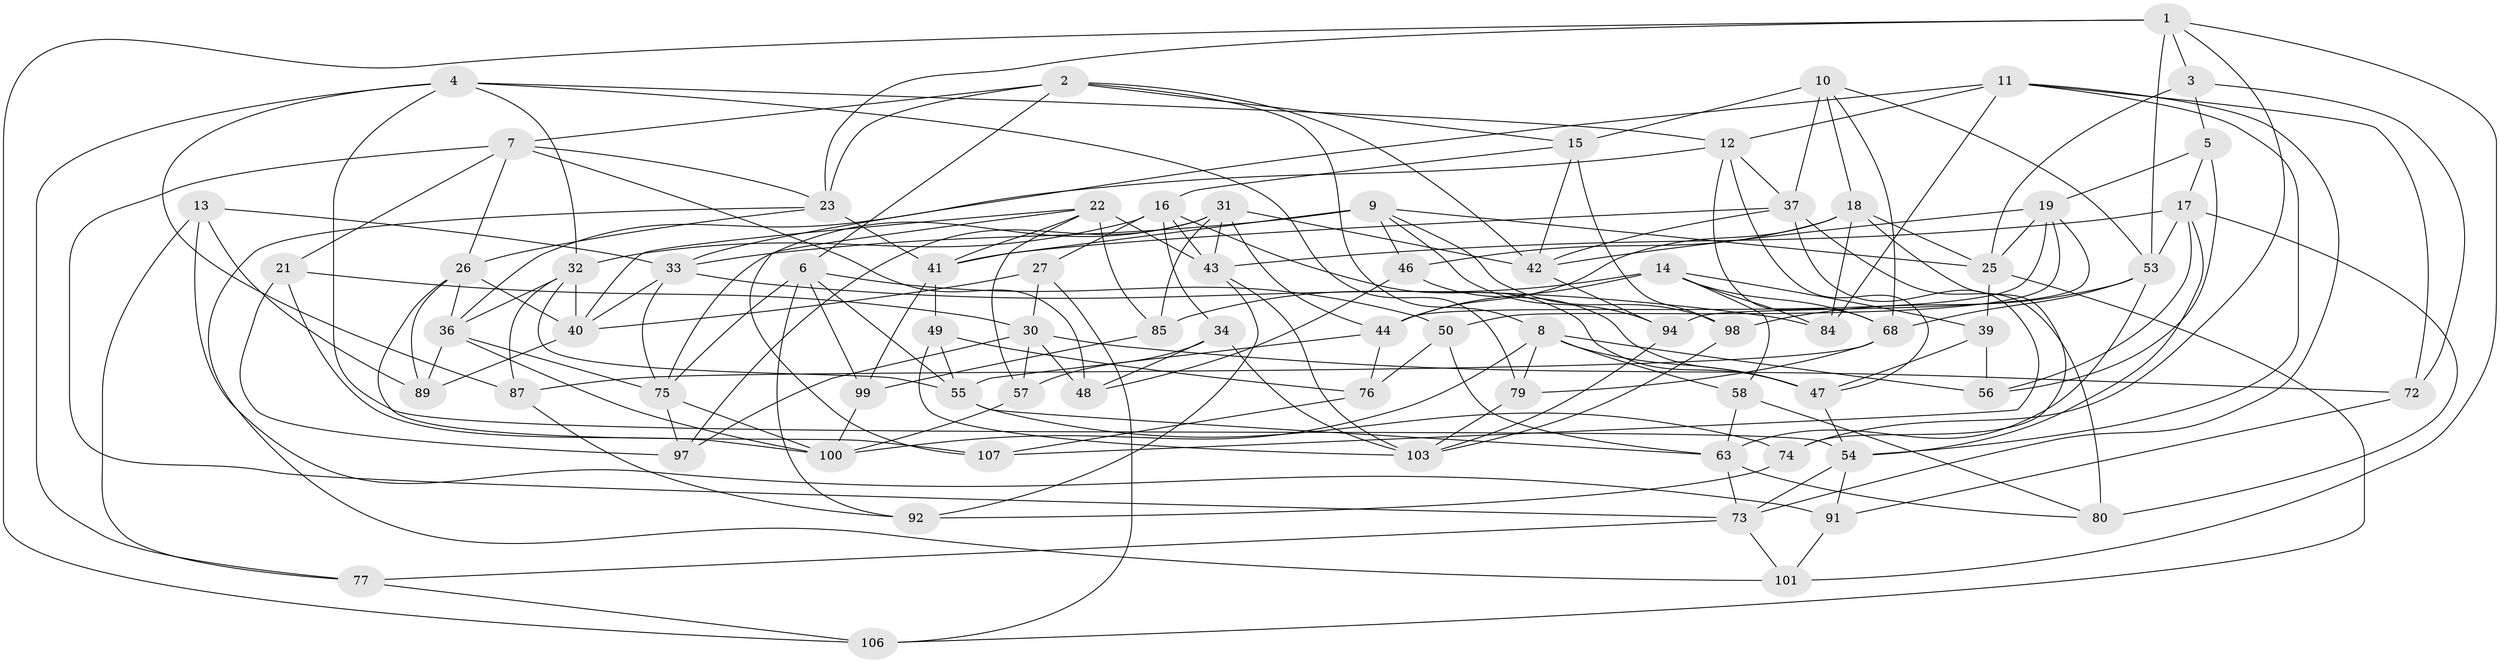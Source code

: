 // Generated by graph-tools (version 1.1) at 2025/24/03/03/25 07:24:25]
// undirected, 74 vertices, 188 edges
graph export_dot {
graph [start="1"]
  node [color=gray90,style=filled];
  1 [super="+20"];
  2 [super="+45"];
  3;
  4 [super="+24"];
  5;
  6 [super="+60"];
  7 [super="+112"];
  8 [super="+35"];
  9 [super="+115"];
  10 [super="+102"];
  11 [super="+38"];
  12 [super="+96"];
  13;
  14 [super="+69"];
  15 [super="+88"];
  16 [super="+71"];
  17 [super="+28"];
  18 [super="+95"];
  19 [super="+109"];
  21;
  22 [super="+29"];
  23 [super="+113"];
  25 [super="+110"];
  26 [super="+67"];
  27;
  30 [super="+62"];
  31 [super="+51"];
  32 [super="+70"];
  33 [super="+114"];
  34;
  36 [super="+52"];
  37 [super="+82"];
  39;
  40 [super="+83"];
  41 [super="+59"];
  42 [super="+86"];
  43 [super="+78"];
  44 [super="+61"];
  46;
  47 [super="+66"];
  48;
  49;
  50;
  53 [super="+93"];
  54 [super="+65"];
  55 [super="+64"];
  56;
  57;
  58;
  63 [super="+108"];
  68 [super="+90"];
  72;
  73 [super="+81"];
  74;
  75 [super="+104"];
  76;
  77;
  79;
  80;
  84;
  85;
  87;
  89;
  91;
  92;
  94;
  97;
  98;
  99;
  100 [super="+105"];
  101;
  103 [super="+111"];
  106;
  107;
  1 -- 3;
  1 -- 106;
  1 -- 74;
  1 -- 101;
  1 -- 23;
  1 -- 53;
  2 -- 8;
  2 -- 42;
  2 -- 23;
  2 -- 6;
  2 -- 15;
  2 -- 7;
  3 -- 72;
  3 -- 5;
  3 -- 25;
  4 -- 77;
  4 -- 12;
  4 -- 54;
  4 -- 79;
  4 -- 87;
  4 -- 32;
  5 -- 19;
  5 -- 17;
  5 -- 56;
  6 -- 50;
  6 -- 75;
  6 -- 99;
  6 -- 92;
  6 -- 55;
  7 -- 48;
  7 -- 73;
  7 -- 26;
  7 -- 21;
  7 -- 23;
  8 -- 58;
  8 -- 100;
  8 -- 56;
  8 -- 79;
  8 -- 47;
  9 -- 33;
  9 -- 25;
  9 -- 41;
  9 -- 98;
  9 -- 46;
  9 -- 94;
  10 -- 18;
  10 -- 15 [weight=2];
  10 -- 68;
  10 -- 37;
  10 -- 53;
  11 -- 84;
  11 -- 72;
  11 -- 73;
  11 -- 12;
  11 -- 54;
  11 -- 33;
  12 -- 68;
  12 -- 37;
  12 -- 36;
  12 -- 47;
  13 -- 89;
  13 -- 91;
  13 -- 77;
  13 -- 33;
  14 -- 85;
  14 -- 68;
  14 -- 58;
  14 -- 84;
  14 -- 39;
  14 -- 44;
  15 -- 98;
  15 -- 16;
  15 -- 42;
  16 -- 27;
  16 -- 34;
  16 -- 32;
  16 -- 43;
  16 -- 47;
  17 -- 53;
  17 -- 43;
  17 -- 80;
  17 -- 56;
  17 -- 54;
  18 -- 44;
  18 -- 84;
  18 -- 74;
  18 -- 46;
  18 -- 25;
  19 -- 44;
  19 -- 50;
  19 -- 25;
  19 -- 42;
  19 -- 94;
  21 -- 30;
  21 -- 97;
  21 -- 100;
  22 -- 41;
  22 -- 107;
  22 -- 57;
  22 -- 40;
  22 -- 85;
  22 -- 43;
  23 -- 101;
  23 -- 41;
  23 -- 26;
  25 -- 106;
  25 -- 39;
  26 -- 89;
  26 -- 40;
  26 -- 107;
  26 -- 36;
  27 -- 106;
  27 -- 40;
  27 -- 30;
  30 -- 57;
  30 -- 72;
  30 -- 48;
  30 -- 97;
  31 -- 97;
  31 -- 42;
  31 -- 75;
  31 -- 43;
  31 -- 85;
  31 -- 44;
  32 -- 87;
  32 -- 55;
  32 -- 40;
  32 -- 36;
  33 -- 75;
  33 -- 40;
  33 -- 84;
  34 -- 57;
  34 -- 103;
  34 -- 48;
  36 -- 100;
  36 -- 89;
  36 -- 75;
  37 -- 41;
  37 -- 107;
  37 -- 80;
  37 -- 42;
  39 -- 56;
  39 -- 47;
  40 -- 89;
  41 -- 99;
  41 -- 49;
  42 -- 94;
  43 -- 92;
  43 -- 103;
  44 -- 55;
  44 -- 76;
  46 -- 48;
  46 -- 47;
  47 -- 54;
  49 -- 76;
  49 -- 55;
  49 -- 103;
  50 -- 76;
  50 -- 63;
  53 -- 68;
  53 -- 63;
  53 -- 98;
  54 -- 91;
  54 -- 73;
  55 -- 74;
  55 -- 63;
  57 -- 100;
  58 -- 80;
  58 -- 63;
  63 -- 73;
  63 -- 80;
  68 -- 87;
  68 -- 79;
  72 -- 91;
  73 -- 77;
  73 -- 101;
  74 -- 92;
  75 -- 97;
  75 -- 100;
  76 -- 107;
  77 -- 106;
  79 -- 103;
  85 -- 99;
  87 -- 92;
  91 -- 101;
  94 -- 103;
  98 -- 103;
  99 -- 100;
}
